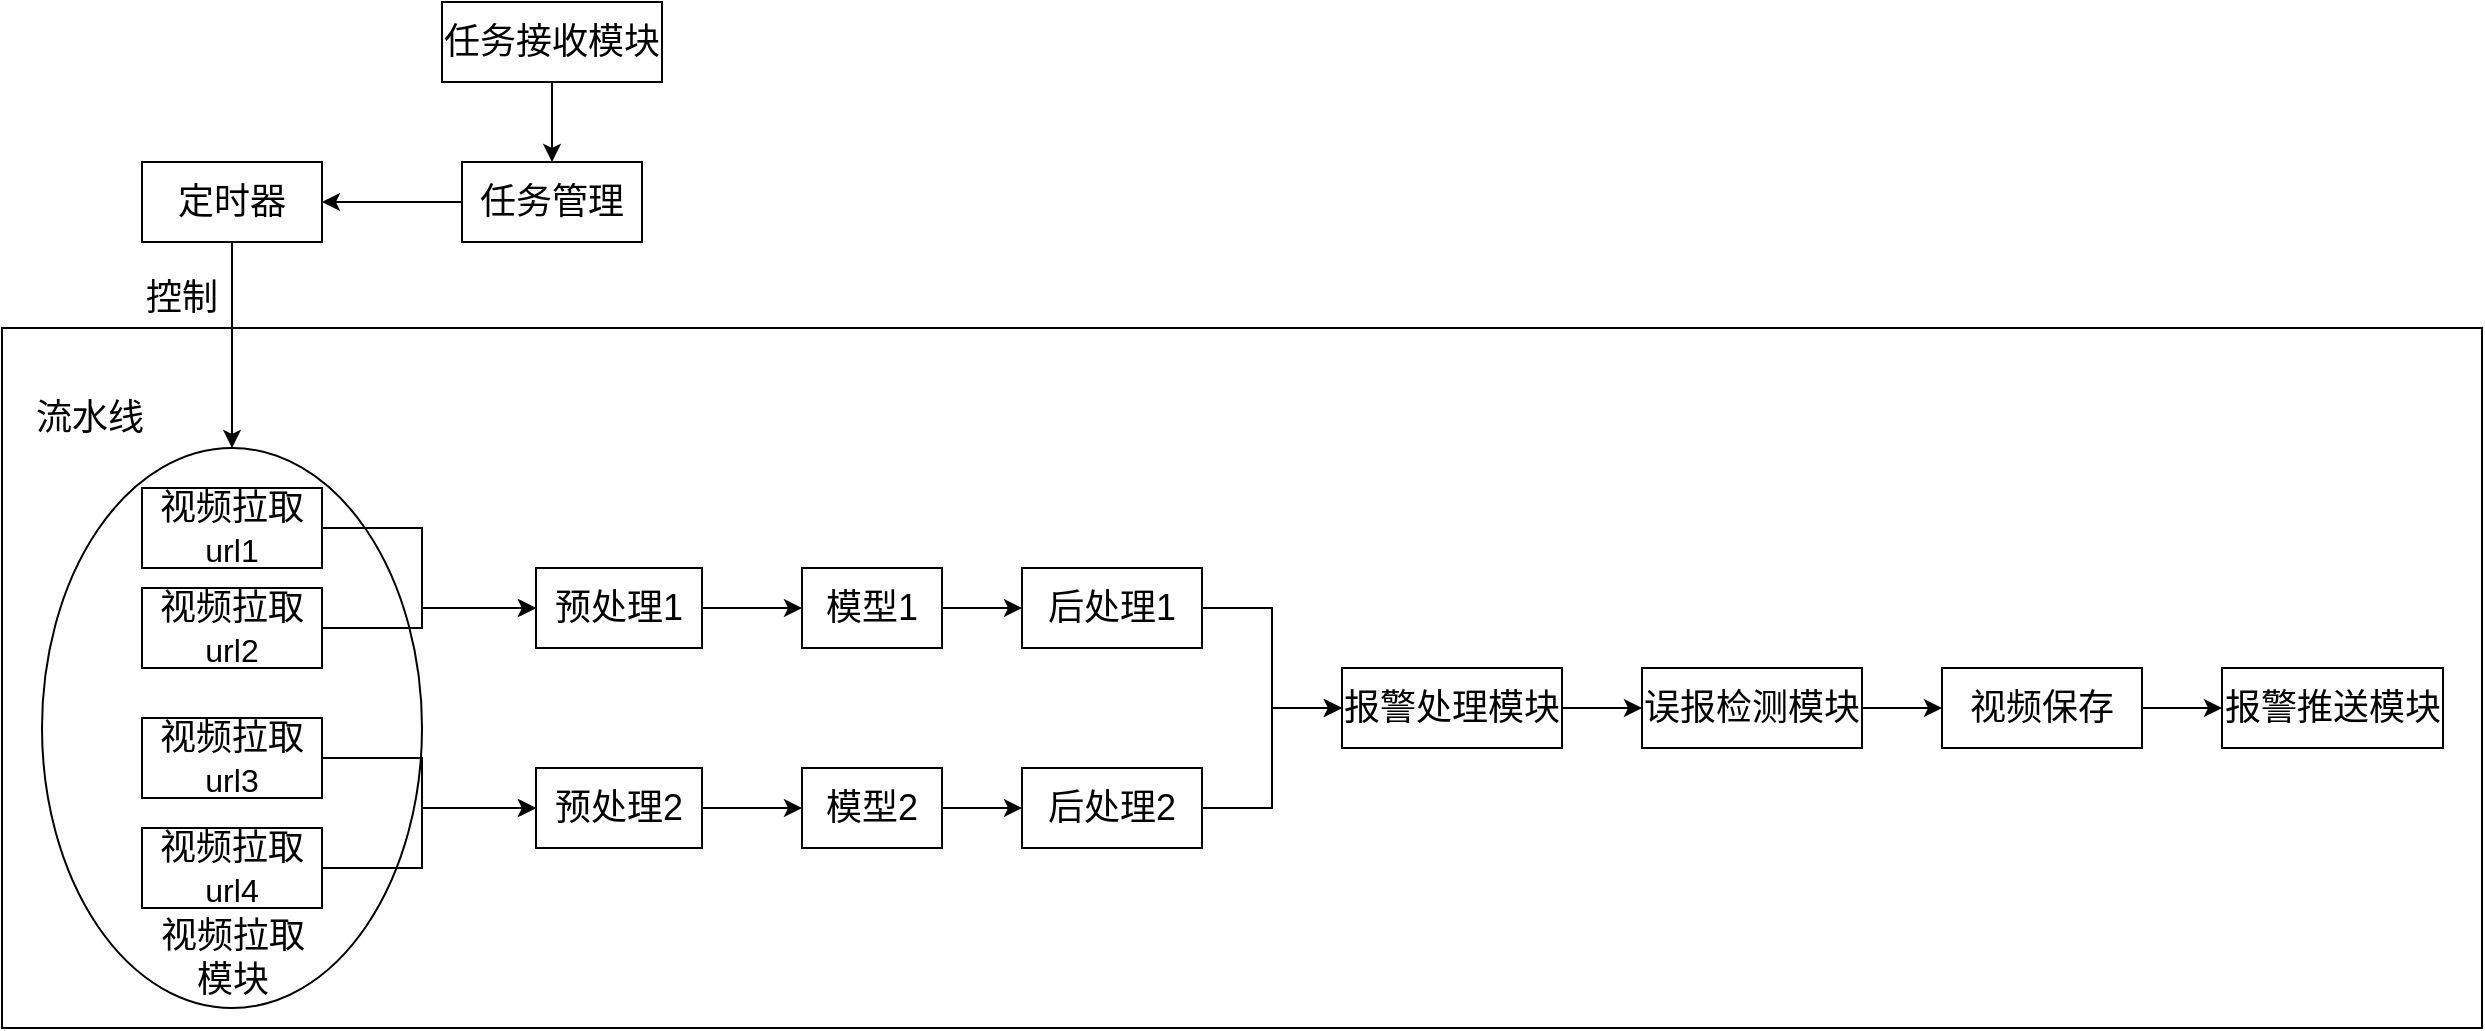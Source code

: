 <mxfile version="24.2.0" type="github">
  <diagram name="Page-1" id="E0N0s1sdhWup7cQctQ9j">
    <mxGraphModel dx="1843" dy="794" grid="1" gridSize="10" guides="1" tooltips="1" connect="1" arrows="1" fold="1" page="1" pageScale="1" pageWidth="827" pageHeight="1169" math="0" shadow="0">
      <root>
        <mxCell id="0" />
        <mxCell id="1" parent="0" />
        <mxCell id="Wj7LmPUc-mzGW2ijRmCx-1" value="" style="rounded=0;whiteSpace=wrap;html=1;" vertex="1" parent="1">
          <mxGeometry x="400" y="360" width="1240" height="350" as="geometry" />
        </mxCell>
        <mxCell id="Wj7LmPUc-mzGW2ijRmCx-2" value="" style="ellipse;whiteSpace=wrap;html=1;" vertex="1" parent="1">
          <mxGeometry x="420" y="420" width="190" height="280" as="geometry" />
        </mxCell>
        <mxCell id="Wj7LmPUc-mzGW2ijRmCx-3" style="edgeStyle=orthogonalEdgeStyle;rounded=0;orthogonalLoop=1;jettySize=auto;html=1;exitX=1;exitY=0.5;exitDx=0;exitDy=0;entryX=0;entryY=0.5;entryDx=0;entryDy=0;" edge="1" parent="1" source="Wj7LmPUc-mzGW2ijRmCx-4" target="Wj7LmPUc-mzGW2ijRmCx-12">
          <mxGeometry relative="1" as="geometry">
            <Array as="points">
              <mxPoint x="610" y="460" />
              <mxPoint x="610" y="500" />
            </Array>
          </mxGeometry>
        </mxCell>
        <mxCell id="Wj7LmPUc-mzGW2ijRmCx-4" value="&lt;font style=&quot;font-size: 18px;&quot;&gt;视频拉取&lt;/font&gt;&lt;div&gt;&lt;font size=&quot;3&quot;&gt;url1&lt;/font&gt;&lt;/div&gt;" style="rounded=0;whiteSpace=wrap;html=1;" vertex="1" parent="1">
          <mxGeometry x="470" y="440" width="90" height="40" as="geometry" />
        </mxCell>
        <mxCell id="Wj7LmPUc-mzGW2ijRmCx-5" style="edgeStyle=orthogonalEdgeStyle;rounded=0;orthogonalLoop=1;jettySize=auto;html=1;exitX=1;exitY=0.5;exitDx=0;exitDy=0;entryX=0;entryY=0.5;entryDx=0;entryDy=0;" edge="1" parent="1" source="Wj7LmPUc-mzGW2ijRmCx-6" target="Wj7LmPUc-mzGW2ijRmCx-12">
          <mxGeometry relative="1" as="geometry">
            <Array as="points">
              <mxPoint x="610" y="510" />
              <mxPoint x="610" y="500" />
            </Array>
          </mxGeometry>
        </mxCell>
        <mxCell id="Wj7LmPUc-mzGW2ijRmCx-6" value="&lt;font style=&quot;font-size: 18px;&quot;&gt;视频拉取&lt;/font&gt;&lt;div&gt;&lt;font size=&quot;3&quot;&gt;url2&lt;/font&gt;&lt;/div&gt;" style="rounded=0;whiteSpace=wrap;html=1;" vertex="1" parent="1">
          <mxGeometry x="470" y="490" width="90" height="40" as="geometry" />
        </mxCell>
        <mxCell id="Wj7LmPUc-mzGW2ijRmCx-7" style="edgeStyle=orthogonalEdgeStyle;rounded=0;orthogonalLoop=1;jettySize=auto;html=1;exitX=1;exitY=0.5;exitDx=0;exitDy=0;entryX=0;entryY=0.5;entryDx=0;entryDy=0;" edge="1" parent="1" source="Wj7LmPUc-mzGW2ijRmCx-8" target="Wj7LmPUc-mzGW2ijRmCx-14">
          <mxGeometry relative="1" as="geometry">
            <mxPoint x="680" y="600" as="targetPoint" />
            <Array as="points">
              <mxPoint x="610" y="575" />
              <mxPoint x="610" y="600" />
            </Array>
          </mxGeometry>
        </mxCell>
        <mxCell id="Wj7LmPUc-mzGW2ijRmCx-8" value="&lt;font style=&quot;font-size: 18px;&quot;&gt;视频拉取&lt;/font&gt;&lt;div&gt;&lt;font size=&quot;3&quot;&gt;url3&lt;/font&gt;&lt;/div&gt;" style="rounded=0;whiteSpace=wrap;html=1;" vertex="1" parent="1">
          <mxGeometry x="470" y="555" width="90" height="40" as="geometry" />
        </mxCell>
        <mxCell id="Wj7LmPUc-mzGW2ijRmCx-9" style="edgeStyle=orthogonalEdgeStyle;rounded=0;orthogonalLoop=1;jettySize=auto;html=1;exitX=1;exitY=0.5;exitDx=0;exitDy=0;entryX=0;entryY=0.5;entryDx=0;entryDy=0;" edge="1" parent="1" source="Wj7LmPUc-mzGW2ijRmCx-10" target="Wj7LmPUc-mzGW2ijRmCx-14">
          <mxGeometry relative="1" as="geometry">
            <Array as="points">
              <mxPoint x="610" y="630" />
              <mxPoint x="610" y="600" />
            </Array>
          </mxGeometry>
        </mxCell>
        <mxCell id="Wj7LmPUc-mzGW2ijRmCx-10" value="&lt;font style=&quot;font-size: 18px;&quot;&gt;视频拉取&lt;/font&gt;&lt;div&gt;&lt;font size=&quot;3&quot;&gt;url4&lt;/font&gt;&lt;/div&gt;" style="rounded=0;whiteSpace=wrap;html=1;" vertex="1" parent="1">
          <mxGeometry x="470" y="610" width="90" height="40" as="geometry" />
        </mxCell>
        <mxCell id="Wj7LmPUc-mzGW2ijRmCx-11" style="edgeStyle=orthogonalEdgeStyle;rounded=0;orthogonalLoop=1;jettySize=auto;html=1;exitX=1;exitY=0.5;exitDx=0;exitDy=0;entryX=0;entryY=0.5;entryDx=0;entryDy=0;" edge="1" parent="1" source="Wj7LmPUc-mzGW2ijRmCx-12" target="Wj7LmPUc-mzGW2ijRmCx-16">
          <mxGeometry relative="1" as="geometry" />
        </mxCell>
        <mxCell id="Wj7LmPUc-mzGW2ijRmCx-12" value="&lt;font style=&quot;font-size: 18px;&quot;&gt;预处理1&lt;/font&gt;" style="rounded=0;whiteSpace=wrap;html=1;" vertex="1" parent="1">
          <mxGeometry x="667" y="480" width="83" height="40" as="geometry" />
        </mxCell>
        <mxCell id="Wj7LmPUc-mzGW2ijRmCx-13" style="edgeStyle=orthogonalEdgeStyle;rounded=0;orthogonalLoop=1;jettySize=auto;html=1;exitX=1;exitY=0.5;exitDx=0;exitDy=0;" edge="1" parent="1" source="Wj7LmPUc-mzGW2ijRmCx-14" target="Wj7LmPUc-mzGW2ijRmCx-18">
          <mxGeometry relative="1" as="geometry" />
        </mxCell>
        <mxCell id="Wj7LmPUc-mzGW2ijRmCx-14" value="&lt;font style=&quot;font-size: 18px;&quot;&gt;预处理2&lt;/font&gt;" style="rounded=0;whiteSpace=wrap;html=1;" vertex="1" parent="1">
          <mxGeometry x="667" y="580" width="83" height="40" as="geometry" />
        </mxCell>
        <mxCell id="Wj7LmPUc-mzGW2ijRmCx-15" style="edgeStyle=orthogonalEdgeStyle;rounded=0;orthogonalLoop=1;jettySize=auto;html=1;exitX=1;exitY=0.5;exitDx=0;exitDy=0;entryX=0;entryY=0.5;entryDx=0;entryDy=0;" edge="1" parent="1" source="Wj7LmPUc-mzGW2ijRmCx-16" target="Wj7LmPUc-mzGW2ijRmCx-20">
          <mxGeometry relative="1" as="geometry" />
        </mxCell>
        <mxCell id="Wj7LmPUc-mzGW2ijRmCx-16" value="&lt;font style=&quot;font-size: 18px;&quot;&gt;模型1&lt;/font&gt;" style="rounded=0;whiteSpace=wrap;html=1;" vertex="1" parent="1">
          <mxGeometry x="800" y="480" width="70" height="40" as="geometry" />
        </mxCell>
        <mxCell id="Wj7LmPUc-mzGW2ijRmCx-17" style="edgeStyle=orthogonalEdgeStyle;rounded=0;orthogonalLoop=1;jettySize=auto;html=1;exitX=1;exitY=0.5;exitDx=0;exitDy=0;" edge="1" parent="1" source="Wj7LmPUc-mzGW2ijRmCx-18" target="Wj7LmPUc-mzGW2ijRmCx-22">
          <mxGeometry relative="1" as="geometry" />
        </mxCell>
        <mxCell id="Wj7LmPUc-mzGW2ijRmCx-18" value="&lt;font style=&quot;font-size: 18px;&quot;&gt;模型2&lt;/font&gt;" style="rounded=0;whiteSpace=wrap;html=1;" vertex="1" parent="1">
          <mxGeometry x="800" y="580" width="70" height="40" as="geometry" />
        </mxCell>
        <mxCell id="Wj7LmPUc-mzGW2ijRmCx-19" style="edgeStyle=orthogonalEdgeStyle;rounded=0;orthogonalLoop=1;jettySize=auto;html=1;exitX=1;exitY=0.5;exitDx=0;exitDy=0;entryX=0;entryY=0.5;entryDx=0;entryDy=0;" edge="1" parent="1" source="Wj7LmPUc-mzGW2ijRmCx-20" target="Wj7LmPUc-mzGW2ijRmCx-24">
          <mxGeometry relative="1" as="geometry" />
        </mxCell>
        <mxCell id="Wj7LmPUc-mzGW2ijRmCx-20" value="&lt;font style=&quot;font-size: 18px;&quot;&gt;后处理1&lt;/font&gt;" style="rounded=0;whiteSpace=wrap;html=1;" vertex="1" parent="1">
          <mxGeometry x="910" y="480" width="90" height="40" as="geometry" />
        </mxCell>
        <mxCell id="Wj7LmPUc-mzGW2ijRmCx-21" style="edgeStyle=orthogonalEdgeStyle;rounded=0;orthogonalLoop=1;jettySize=auto;html=1;exitX=1;exitY=0.5;exitDx=0;exitDy=0;entryX=0;entryY=0.5;entryDx=0;entryDy=0;" edge="1" parent="1" source="Wj7LmPUc-mzGW2ijRmCx-22" target="Wj7LmPUc-mzGW2ijRmCx-24">
          <mxGeometry relative="1" as="geometry" />
        </mxCell>
        <mxCell id="Wj7LmPUc-mzGW2ijRmCx-22" value="&lt;font style=&quot;font-size: 18px;&quot;&gt;后处理2&lt;/font&gt;" style="rounded=0;whiteSpace=wrap;html=1;" vertex="1" parent="1">
          <mxGeometry x="910" y="580" width="90" height="40" as="geometry" />
        </mxCell>
        <mxCell id="Wj7LmPUc-mzGW2ijRmCx-23" style="edgeStyle=orthogonalEdgeStyle;rounded=0;orthogonalLoop=1;jettySize=auto;html=1;exitX=1;exitY=0.5;exitDx=0;exitDy=0;entryX=0;entryY=0.5;entryDx=0;entryDy=0;" edge="1" parent="1" source="Wj7LmPUc-mzGW2ijRmCx-24" target="Wj7LmPUc-mzGW2ijRmCx-29">
          <mxGeometry relative="1" as="geometry" />
        </mxCell>
        <mxCell id="Wj7LmPUc-mzGW2ijRmCx-24" value="&lt;font style=&quot;font-size: 18px;&quot;&gt;报警处理模块&lt;/font&gt;" style="rounded=0;whiteSpace=wrap;html=1;" vertex="1" parent="1">
          <mxGeometry x="1070" y="530" width="110" height="40" as="geometry" />
        </mxCell>
        <mxCell id="Wj7LmPUc-mzGW2ijRmCx-25" style="edgeStyle=orthogonalEdgeStyle;rounded=0;orthogonalLoop=1;jettySize=auto;html=1;exitX=1;exitY=0.5;exitDx=0;exitDy=0;" edge="1" parent="1" source="Wj7LmPUc-mzGW2ijRmCx-26" target="Wj7LmPUc-mzGW2ijRmCx-37">
          <mxGeometry relative="1" as="geometry" />
        </mxCell>
        <mxCell id="Wj7LmPUc-mzGW2ijRmCx-26" value="&lt;font style=&quot;font-size: 18px;&quot;&gt;视频保存&lt;/font&gt;" style="rounded=0;whiteSpace=wrap;html=1;" vertex="1" parent="1">
          <mxGeometry x="1370" y="530" width="100" height="40" as="geometry" />
        </mxCell>
        <mxCell id="Wj7LmPUc-mzGW2ijRmCx-27" value="&lt;font style=&quot;font-size: 18px;&quot;&gt;流水线&lt;/font&gt;" style="text;html=1;align=center;verticalAlign=middle;whiteSpace=wrap;rounded=0;" vertex="1" parent="1">
          <mxGeometry x="414" y="390" width="60" height="30" as="geometry" />
        </mxCell>
        <mxCell id="Wj7LmPUc-mzGW2ijRmCx-28" style="edgeStyle=orthogonalEdgeStyle;rounded=0;orthogonalLoop=1;jettySize=auto;html=1;exitX=1;exitY=0.5;exitDx=0;exitDy=0;entryX=0;entryY=0.5;entryDx=0;entryDy=0;" edge="1" parent="1" source="Wj7LmPUc-mzGW2ijRmCx-29" target="Wj7LmPUc-mzGW2ijRmCx-26">
          <mxGeometry relative="1" as="geometry" />
        </mxCell>
        <mxCell id="Wj7LmPUc-mzGW2ijRmCx-29" value="&lt;font style=&quot;font-size: 18px;&quot;&gt;误报检测模块&lt;/font&gt;" style="rounded=0;whiteSpace=wrap;html=1;" vertex="1" parent="1">
          <mxGeometry x="1220" y="530" width="110" height="40" as="geometry" />
        </mxCell>
        <mxCell id="Wj7LmPUc-mzGW2ijRmCx-30" style="edgeStyle=orthogonalEdgeStyle;rounded=0;orthogonalLoop=1;jettySize=auto;html=1;exitX=0;exitY=0.5;exitDx=0;exitDy=0;entryX=1;entryY=0.5;entryDx=0;entryDy=0;" edge="1" parent="1" source="Wj7LmPUc-mzGW2ijRmCx-31" target="Wj7LmPUc-mzGW2ijRmCx-33">
          <mxGeometry relative="1" as="geometry" />
        </mxCell>
        <mxCell id="Wj7LmPUc-mzGW2ijRmCx-31" value="&lt;font style=&quot;font-size: 18px;&quot;&gt;任务管理&lt;/font&gt;" style="rounded=0;whiteSpace=wrap;html=1;" vertex="1" parent="1">
          <mxGeometry x="630" y="277" width="90" height="40" as="geometry" />
        </mxCell>
        <mxCell id="Wj7LmPUc-mzGW2ijRmCx-32" style="edgeStyle=orthogonalEdgeStyle;rounded=0;orthogonalLoop=1;jettySize=auto;html=1;exitX=0.5;exitY=1;exitDx=0;exitDy=0;entryX=0.5;entryY=0;entryDx=0;entryDy=0;" edge="1" parent="1" source="Wj7LmPUc-mzGW2ijRmCx-33" target="Wj7LmPUc-mzGW2ijRmCx-2">
          <mxGeometry relative="1" as="geometry" />
        </mxCell>
        <mxCell id="Wj7LmPUc-mzGW2ijRmCx-33" value="&lt;font style=&quot;font-size: 18px;&quot;&gt;定时器&lt;/font&gt;" style="rounded=0;whiteSpace=wrap;html=1;" vertex="1" parent="1">
          <mxGeometry x="470" y="277" width="90" height="40" as="geometry" />
        </mxCell>
        <mxCell id="Wj7LmPUc-mzGW2ijRmCx-34" value="&lt;font style=&quot;font-size: 18px;&quot;&gt;控制&lt;/font&gt;" style="text;html=1;align=center;verticalAlign=middle;whiteSpace=wrap;rounded=0;" vertex="1" parent="1">
          <mxGeometry x="460" y="330" width="60" height="30" as="geometry" />
        </mxCell>
        <mxCell id="Wj7LmPUc-mzGW2ijRmCx-35" style="edgeStyle=orthogonalEdgeStyle;rounded=0;orthogonalLoop=1;jettySize=auto;html=1;exitX=0.5;exitY=1;exitDx=0;exitDy=0;entryX=0.5;entryY=0;entryDx=0;entryDy=0;" edge="1" parent="1" source="Wj7LmPUc-mzGW2ijRmCx-36" target="Wj7LmPUc-mzGW2ijRmCx-31">
          <mxGeometry relative="1" as="geometry" />
        </mxCell>
        <mxCell id="Wj7LmPUc-mzGW2ijRmCx-36" value="&lt;font style=&quot;font-size: 18px;&quot;&gt;任务接收模块&lt;/font&gt;" style="rounded=0;whiteSpace=wrap;html=1;" vertex="1" parent="1">
          <mxGeometry x="620" y="197" width="110" height="40" as="geometry" />
        </mxCell>
        <mxCell id="Wj7LmPUc-mzGW2ijRmCx-37" value="&lt;font style=&quot;font-size: 18px;&quot;&gt;报警推送模块&lt;/font&gt;" style="rounded=0;whiteSpace=wrap;html=1;" vertex="1" parent="1">
          <mxGeometry x="1510" y="530" width="110.5" height="40" as="geometry" />
        </mxCell>
        <mxCell id="Wj7LmPUc-mzGW2ijRmCx-39" value="&lt;font style=&quot;font-size: 18px;&quot;&gt;视频拉取模块&lt;/font&gt;" style="text;html=1;align=center;verticalAlign=middle;whiteSpace=wrap;rounded=0;" vertex="1" parent="1">
          <mxGeometry x="477.5" y="660" width="75" height="30" as="geometry" />
        </mxCell>
      </root>
    </mxGraphModel>
  </diagram>
</mxfile>
